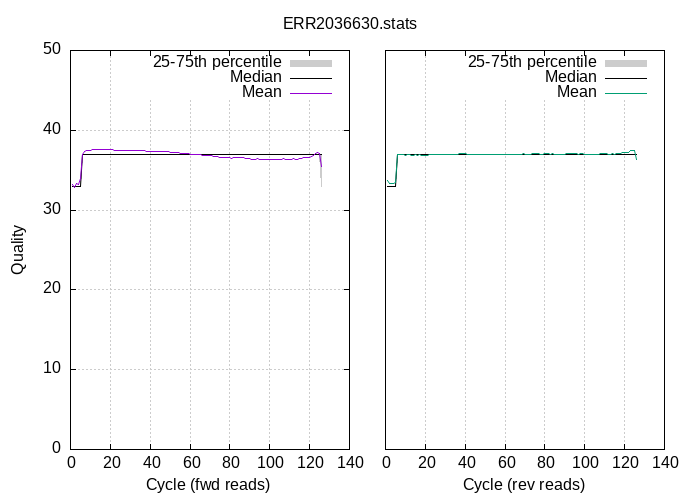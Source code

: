 
            set terminal png size 700,500 truecolor
            set output "ERR2036630-quals2.png"
            set grid xtics ytics y2tics back lc rgb "#cccccc"
            set multiplot
             set rmargin 0; set lmargin 0; set tmargin 0; set bmargin 0; set origin 0.1,0.1; set size 0.4,0.8
            set yrange [0:50]
            set ylabel "Quality"
            set xlabel "Cycle (fwd reads)"
            plot '-' using 1:2:3 with filledcurve lt 1 lc rgb "#cccccc" t '25-75th percentile' , '-' using 1:2 with lines lc rgb "#000000" t 'Median', '-' using 1:2 with lines lt 1 t 'Mean'
        1	33	33
2	33	33
3	33	33
4	33	33
5	33	33
6	37	37
7	37	37
8	37	37
9	37	37
10	37	37
11	37	37
12	37	37
13	37	37
14	37	37
15	37	37
16	37	37
17	37	37
18	37	37
19	37	37
20	37	37
21	37	37
22	37	37
23	37	37
24	37	37
25	37	37
26	37	37
27	37	37
28	37	37
29	37	37
30	37	37
31	37	37
32	37	37
33	37	37
34	37	37
35	37	37
36	37	37
37	37	37
38	37	37
39	37	37
40	37	37
41	37	37
42	37	37
43	37	37
44	37	37
45	37	37
46	37	37
47	37	37
48	37	37
49	37	37
50	37	37
51	37	37
52	37	37
53	37	37
54	37	37
55	37	37
56	37	37
57	37	37
58	37	37
59	37	37
60	37	37
61	37	37
62	37	37
63	37	37
64	37	37
65	37	37
66	37	37
67	37	37
68	37	37
69	37	37
70	37	37
71	37	37
72	37	37
73	37	37
74	37	37
75	37	37
76	37	37
77	37	37
78	37	37
79	37	37
80	37	37
81	37	37
82	37	37
83	37	37
84	37	37
85	37	37
86	37	37
87	37	37
88	37	37
89	37	37
90	37	37
91	37	37
92	37	37
93	37	37
94	37	37
95	37	37
96	37	37
97	37	37
98	37	37
99	37	37
100	37	37
101	37	37
102	37	37
103	37	37
104	37	37
105	37	37
106	37	37
107	37	37
108	37	37
109	37	37
110	37	37
111	37	37
112	37	37
113	37	37
114	37	37
115	37	37
116	37	37
117	37	37
118	37	37
119	37	37
120	37	37
121	37	37
122	37	37
123	37	37
124	37	37
125	37	37
126	33	37
end
1	33
2	33
3	33
4	33
5	33
6	37
7	37
8	37
9	37
10	37
11	37
12	37
13	37
14	37
15	37
16	37
17	37
18	37
19	37
20	37
21	37
22	37
23	37
24	37
25	37
26	37
27	37
28	37
29	37
30	37
31	37
32	37
33	37
34	37
35	37
36	37
37	37
38	37
39	37
40	37
41	37
42	37
43	37
44	37
45	37
46	37
47	37
48	37
49	37
50	37
51	37
52	37
53	37
54	37
55	37
56	37
57	37
58	37
59	37
60	37
61	37
62	37
63	37
64	37
65	37
66	37
67	37
68	37
69	37
70	37
71	37
72	37
73	37
74	37
75	37
76	37
77	37
78	37
79	37
80	37
81	37
82	37
83	37
84	37
85	37
86	37
87	37
88	37
89	37
90	37
91	37
92	37
93	37
94	37
95	37
96	37
97	37
98	37
99	37
100	37
101	37
102	37
103	37
104	37
105	37
106	37
107	37
108	37
109	37
110	37
111	37
112	37
113	37
114	37
115	37
116	37
117	37
118	37
119	37
120	37
121	37
122	37
123	37
124	37
125	37
126	37
end
1	33.24
2	32.79
3	33.37
4	33.21
5	33.90
6	36.99
7	37.31
8	37.48
9	37.53
10	37.53
11	37.57
12	37.55
13	37.55
14	37.56
15	37.56
16	37.54
17	37.54
18	37.54
19	37.54
20	37.54
21	37.55
22	37.53
23	37.51
24	37.53
25	37.51
26	37.50
27	37.49
28	37.49
29	37.48
30	37.47
31	37.47
32	37.45
33	37.44
34	37.43
35	37.42
36	37.42
37	37.41
38	37.39
39	37.38
40	37.38
41	37.38
42	37.36
43	37.35
44	37.33
45	37.34
46	37.32
47	37.32
48	37.32
49	37.30
50	37.28
51	37.25
52	37.25
53	37.24
54	37.21
55	37.14
56	37.09
57	37.04
58	37.08
59	37.07
60	37.02
61	37.02
62	37.01
63	36.98
64	36.95
65	36.94
66	36.90
67	36.84
68	36.84
69	36.88
70	36.87
71	36.82
72	36.76
73	36.72
74	36.68
75	36.64
76	36.65
77	36.59
78	36.55
79	36.62
80	36.60
81	36.51
82	36.55
83	36.54
84	36.54
85	36.57
86	36.54
87	36.53
88	36.47
89	36.45
90	36.43
91	36.35
92	36.32
93	36.40
94	36.43
95	36.39
96	36.36
97	36.36
98	36.34
99	36.33
100	36.30
101	36.33
102	36.36
103	36.35
104	36.31
105	36.30
106	36.32
107	36.45
108	36.38
109	36.38
110	36.33
111	36.38
112	36.41
113	36.38
114	36.39
115	36.44
116	36.49
117	36.58
118	36.62
119	36.61
120	36.65
121	36.71
122	36.87
123	37.12
124	37.18
125	37.11
126	35.50
end

                set origin 0.55,0.1
                set size 0.4,0.8
                unset ytics
                set y2tics mirror
                set yrange [0:50]
                unset ylabel
                set xlabel "Cycle (rev reads)"
                set label "ERR2036630.stats" at screen 0.5,0.95 center noenhanced
                plot '-' using 1:2:3 with filledcurve lt 1 lc rgb "#cccccc" t '25-75th percentile' , '-' using 1:2 with lines lc rgb "#000000" t 'Median', '-' using 1:2 with lines lt 2 t 'Mean'
            1	33	33
2	33	33
3	33	33
4	33	33
5	33	33
6	37	37
7	37	37
8	37	37
9	37	37
10	37	37
11	37	37
12	37	37
13	37	37
14	37	37
15	37	37
16	37	37
17	37	37
18	37	37
19	37	37
20	37	37
21	37	37
22	37	37
23	37	37
24	37	37
25	37	37
26	37	37
27	37	37
28	37	37
29	37	37
30	37	37
31	37	37
32	37	37
33	37	37
34	37	37
35	37	37
36	37	37
37	37	37
38	37	37
39	37	37
40	37	37
41	37	37
42	37	37
43	37	37
44	37	37
45	37	37
46	37	37
47	37	37
48	37	37
49	37	37
50	37	37
51	37	37
52	37	37
53	37	37
54	37	37
55	37	37
56	37	37
57	37	37
58	37	37
59	37	37
60	37	37
61	37	37
62	37	37
63	37	37
64	37	37
65	37	37
66	37	37
67	37	37
68	37	37
69	37	37
70	37	37
71	37	37
72	37	37
73	37	37
74	37	37
75	37	37
76	37	37
77	37	37
78	37	37
79	37	37
80	37	37
81	37	37
82	37	37
83	37	37
84	37	37
85	37	37
86	37	37
87	37	37
88	37	37
89	37	37
90	37	37
91	37	37
92	37	37
93	37	37
94	37	37
95	37	37
96	37	37
97	37	37
98	37	37
99	37	37
100	37	37
101	37	37
102	37	37
103	37	37
104	37	37
105	37	37
106	37	37
107	37	37
108	37	37
109	37	37
110	37	37
111	37	37
112	37	37
113	37	37
114	37	37
115	37	37
116	37	37
117	37	37
118	37	37
119	37	37
120	37	37
121	37	37
122	37	37
123	37	37
124	37	37
125	37	37
126	37	37
end
1	33
2	33
3	33
4	33
5	33
6	37
7	37
8	37
9	37
10	37
11	37
12	37
13	37
14	37
15	37
16	37
17	37
18	37
19	37
20	37
21	37
22	37
23	37
24	37
25	37
26	37
27	37
28	37
29	37
30	37
31	37
32	37
33	37
34	37
35	37
36	37
37	37
38	37
39	37
40	37
41	37
42	37
43	37
44	37
45	37
46	37
47	37
48	37
49	37
50	37
51	37
52	37
53	37
54	37
55	37
56	37
57	37
58	37
59	37
60	37
61	37
62	37
63	37
64	37
65	37
66	37
67	37
68	37
69	37
70	37
71	37
72	37
73	37
74	37
75	37
76	37
77	37
78	37
79	37
80	37
81	37
82	37
83	37
84	37
85	37
86	37
87	37
88	37
89	37
90	37
91	37
92	37
93	37
94	37
95	37
96	37
97	37
98	37
99	37
100	37
101	37
102	37
103	37
104	37
105	37
106	37
107	37
108	37
109	37
110	37
111	37
112	37
113	37
114	37
115	37
116	37
117	37
118	37
119	37
120	37
121	37
122	37
123	37
124	37
125	37
126	37
end
1	33.73
2	33.37
3	33.35
4	33.29
5	33.40
6	36.92
7	36.95
8	36.96
9	36.94
10	36.90
11	36.92
12	36.96
13	36.86
14	36.90
15	36.91
16	36.90
17	36.96
18	36.90
19	36.90
20	36.87
21	36.89
22	36.93
23	36.93
24	36.92
25	36.92
26	36.93
27	36.93
28	36.93
29	36.91
30	37.00
31	36.97
32	37.02
33	37.03
34	36.99
35	36.98
36	37.02
37	37.04
38	37.05
39	37.04
40	37.04
41	37.03
42	37.02
43	36.96
44	37.01
45	37.00
46	37.01
47	37.02
48	37.02
49	37.02
50	37.01
51	37.00
52	37.00
53	37.00
54	36.98
55	36.99
56	36.91
57	36.99
58	37.02
59	37.00
60	37.01
61	37.01
62	37.01
63	36.96
64	37.00
65	37.01
66	37.02
67	37.03
68	37.03
69	37.04
70	37.03
71	37.03
72	37.01
73	37.02
74	37.04
75	37.05
76	37.04
77	37.04
78	37.03
79	37.03
80	37.05
81	37.05
82	37.05
83	37.03
84	37.05
85	37.02
86	36.98
87	36.97
88	36.97
89	37.00
90	37.01
91	37.05
92	37.06
93	37.06
94	37.05
95	37.05
96	37.05
97	37.03
98	37.04
99	37.05
100	37.01
101	37.00
102	37.01
103	37.02
104	37.03
105	37.03
106	37.03
107	37.02
108	37.04
109	37.05
110	37.07
111	37.05
112	37.03
113	37.01
114	37.07
115	37.03
116	37.04
117	37.07
118	37.12
119	37.17
120	37.21
121	37.24
122	37.27
123	37.45
124	37.50
125	37.49
126	36.34
end
